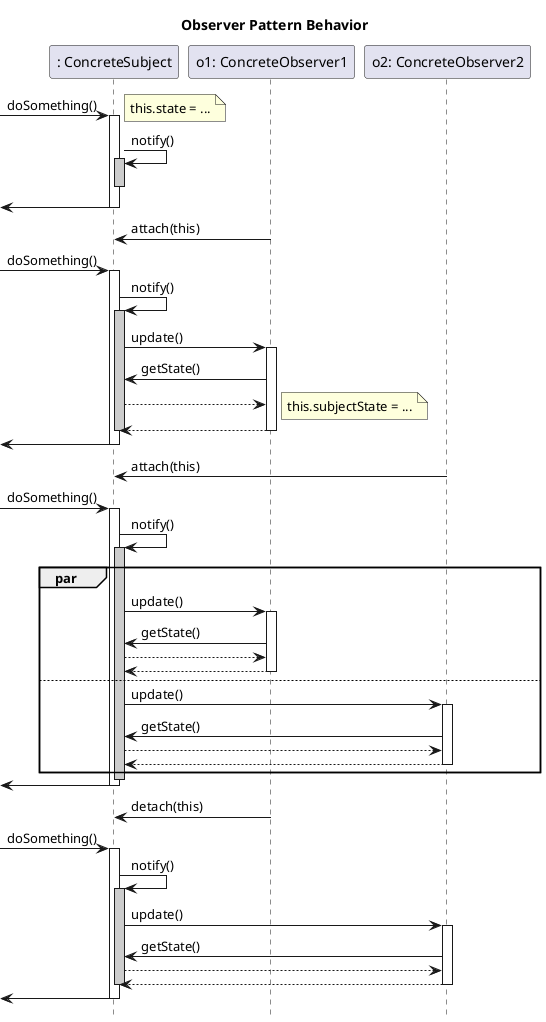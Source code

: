 @startuml

hide footbox
title Observer Pattern Behavior

participant ": ConcreteSubject" as CS
participant "o1: ConcreteObserver1" as O1
participant "o2: ConcreteObserver2" as O2

[-> CS: doSomething()
note left: this.state = ...
activate CS
CS -> CS: notify()
activate CS #CCCCCC
deactivate CS
[<- CS
deactivate CS

O1 -> CS: attach(this)

[-> CS: doSomething()
activate CS
CS -> CS: notify()
activate CS  #CCCCCC
CS -> O1: update()
activate O1
O1 -> CS: getState()
CS --> O1
note right: this.subjectState = ...
O1 --> CS
deactivate O1
deactivate CS
[<- CS
deactivate CS

O2 -> CS: attach(this)

[-> CS: doSomething()
activate CS
CS -> CS: notify()
activate CS  #CCCCCC
par
  CS -> O1: update()
  activate O1
  O1 -> CS: getState()
  CS --> O1
  O1 --> CS
  deactivate O1
else
  CS -> O2: update()
  activate O2
  O2 -> CS: getState()
  CS --> O2
  O2 --> CS
  deactivate O2
end
deactivate CS
[<- CS
deactivate CS

O1 -> CS: detach(this)

[-> CS: doSomething()
activate CS
CS -> CS: notify()
activate CS  #CCCCCC
CS -> O2: update()
activate O2
O2 -> CS: getState()
CS --> O2
O2 --> CS
deactivate O2
deactivate CS
[<- CS
deactivate CS



@enduml
